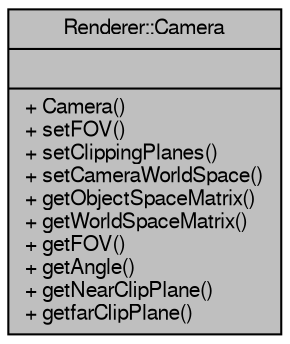 digraph "Renderer::Camera"
{
  edge [fontname="FreeSans",fontsize="10",labelfontname="FreeSans",labelfontsize="10"];
  node [fontname="FreeSans",fontsize="10",shape=record];
  Node1 [label="{Renderer::Camera\n||+ Camera()\l+ setFOV()\l+ setClippingPlanes()\l+ setCameraWorldSpace()\l+ getObjectSpaceMatrix()\l+ getWorldSpaceMatrix()\l+ getFOV()\l+ getAngle()\l+ getNearClipPlane()\l+ getfarClipPlane()\l}",height=0.2,width=0.4,color="black", fillcolor="grey75", style="filled", fontcolor="black"];
}
